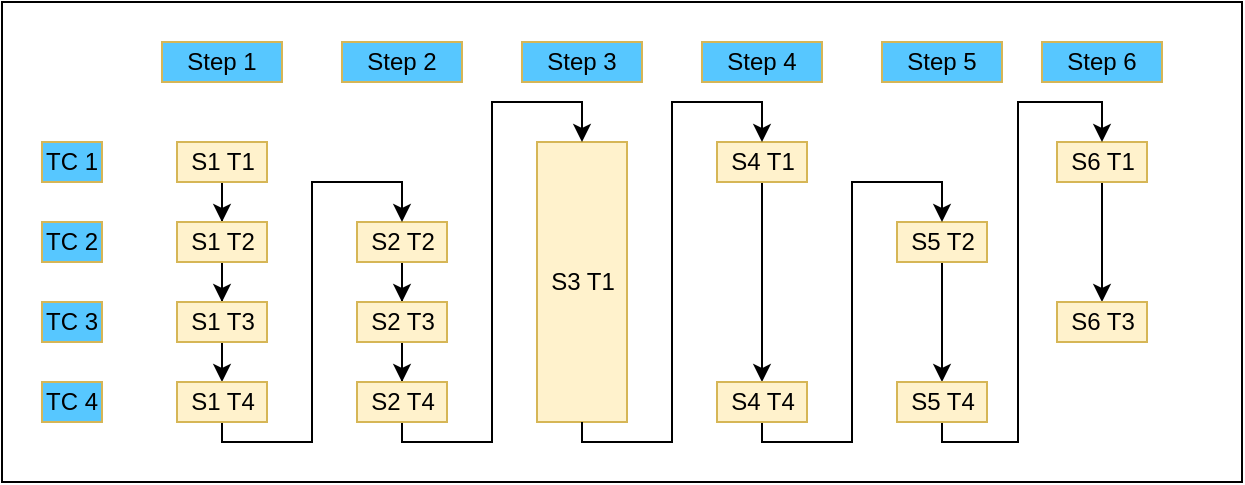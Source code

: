 <mxfile version="20.7.4" type="device"><diagram id="nJXfQM4QjthlyqHhvjIG" name="Page-1"><mxGraphModel dx="954" dy="604" grid="1" gridSize="10" guides="1" tooltips="1" connect="1" arrows="1" fold="1" page="1" pageScale="1" pageWidth="827" pageHeight="1169" math="0" shadow="0"><root><mxCell id="0"/><mxCell id="1" parent="0"/><mxCell id="zmw3wPM-PbJktyEantEa-1" style="edgeStyle=orthogonalEdgeStyle;rounded=0;orthogonalLoop=1;jettySize=auto;html=1;entryX=0.5;entryY=0;entryDx=0;entryDy=0;" parent="1" source="VXz8QMt4EUNVvuTrxdkn-1" target="VXz8QMt4EUNVvuTrxdkn-15" edge="1"><mxGeometry relative="1" as="geometry"/></mxCell><mxCell id="VXz8QMt4EUNVvuTrxdkn-1" value="S1 T1" style="rounded=0;whiteSpace=wrap;html=1;fillColor=#fff2cc;strokeColor=#d6b656;" parent="1" vertex="1"><mxGeometry x="127.5" y="130" width="45" height="20" as="geometry"/></mxCell><mxCell id="VXz8QMt4EUNVvuTrxdkn-2" value="TC 1" style="rounded=0;whiteSpace=wrap;html=1;fillColor=#57C7FF;strokeColor=#d6b656;" parent="1" vertex="1"><mxGeometry x="60" y="130" width="30" height="20" as="geometry"/></mxCell><mxCell id="VXz8QMt4EUNVvuTrxdkn-3" value="Step 1" style="rounded=0;whiteSpace=wrap;html=1;fillColor=#57C7FF;strokeColor=#d6b656;" parent="1" vertex="1"><mxGeometry x="120" y="80" width="60" height="20" as="geometry"/></mxCell><mxCell id="VXz8QMt4EUNVvuTrxdkn-4" value="TC 2" style="rounded=0;whiteSpace=wrap;html=1;fillColor=#57C7FF;strokeColor=#d6b656;" parent="1" vertex="1"><mxGeometry x="60" y="170" width="30" height="20" as="geometry"/></mxCell><mxCell id="VXz8QMt4EUNVvuTrxdkn-5" value="TC 3" style="rounded=0;whiteSpace=wrap;html=1;fillColor=#57C7FF;strokeColor=#d6b656;" parent="1" vertex="1"><mxGeometry x="60" y="210" width="30" height="20" as="geometry"/></mxCell><mxCell id="VXz8QMt4EUNVvuTrxdkn-6" value="TC 4" style="rounded=0;whiteSpace=wrap;html=1;fillColor=#57C7FF;strokeColor=#d6b656;" parent="1" vertex="1"><mxGeometry x="60" y="250" width="30" height="20" as="geometry"/></mxCell><mxCell id="VXz8QMt4EUNVvuTrxdkn-7" value="Step 2" style="rounded=0;whiteSpace=wrap;html=1;fillColor=#57C7FF;strokeColor=#d6b656;" parent="1" vertex="1"><mxGeometry x="210" y="80" width="60" height="20" as="geometry"/></mxCell><mxCell id="VXz8QMt4EUNVvuTrxdkn-8" value="Step 3" style="rounded=0;whiteSpace=wrap;html=1;fillColor=#57C7FF;strokeColor=#d6b656;" parent="1" vertex="1"><mxGeometry x="300" y="80" width="60" height="20" as="geometry"/></mxCell><mxCell id="VXz8QMt4EUNVvuTrxdkn-9" value="Step 4" style="rounded=0;whiteSpace=wrap;html=1;fillColor=#57C7FF;strokeColor=#d6b656;" parent="1" vertex="1"><mxGeometry x="390" y="80" width="60" height="20" as="geometry"/></mxCell><mxCell id="VXz8QMt4EUNVvuTrxdkn-10" value="Step 5" style="rounded=0;whiteSpace=wrap;html=1;fillColor=#57C7FF;strokeColor=#d6b656;" parent="1" vertex="1"><mxGeometry x="480" y="80" width="60" height="20" as="geometry"/></mxCell><mxCell id="VXz8QMt4EUNVvuTrxdkn-11" value="Step 6" style="rounded=0;whiteSpace=wrap;html=1;fillColor=#57C7FF;strokeColor=#d6b656;" parent="1" vertex="1"><mxGeometry x="560" y="80" width="60" height="20" as="geometry"/></mxCell><mxCell id="VXz8QMt4EUNVvuTrxdkn-12" value="S3 T1" style="rounded=0;whiteSpace=wrap;html=1;fillColor=#fff2cc;strokeColor=#d6b656;" parent="1" vertex="1"><mxGeometry x="307.5" y="130" width="45" height="140" as="geometry"/></mxCell><mxCell id="zmw3wPM-PbJktyEantEa-9" style="edgeStyle=orthogonalEdgeStyle;rounded=0;orthogonalLoop=1;jettySize=auto;html=1;entryX=0.5;entryY=0;entryDx=0;entryDy=0;" parent="1" source="VXz8QMt4EUNVvuTrxdkn-13" target="VXz8QMt4EUNVvuTrxdkn-26" edge="1"><mxGeometry relative="1" as="geometry"/></mxCell><mxCell id="VXz8QMt4EUNVvuTrxdkn-13" value="S4 T1" style="rounded=0;whiteSpace=wrap;html=1;fillColor=#fff2cc;strokeColor=#d6b656;" parent="1" vertex="1"><mxGeometry x="397.5" y="130" width="45" height="20" as="geometry"/></mxCell><mxCell id="zmw3wPM-PbJktyEantEa-11" style="edgeStyle=orthogonalEdgeStyle;rounded=0;orthogonalLoop=1;jettySize=auto;html=1;entryX=0.5;entryY=0;entryDx=0;entryDy=0;" parent="1" source="VXz8QMt4EUNVvuTrxdkn-14" target="VXz8QMt4EUNVvuTrxdkn-22" edge="1"><mxGeometry relative="1" as="geometry"/></mxCell><mxCell id="VXz8QMt4EUNVvuTrxdkn-14" value="S6 T1" style="rounded=0;whiteSpace=wrap;html=1;fillColor=#fff2cc;strokeColor=#d6b656;" parent="1" vertex="1"><mxGeometry x="567.5" y="130" width="45" height="20" as="geometry"/></mxCell><mxCell id="zmw3wPM-PbJktyEantEa-2" style="edgeStyle=orthogonalEdgeStyle;rounded=0;orthogonalLoop=1;jettySize=auto;html=1;entryX=0.5;entryY=0;entryDx=0;entryDy=0;" parent="1" source="VXz8QMt4EUNVvuTrxdkn-15" target="VXz8QMt4EUNVvuTrxdkn-19" edge="1"><mxGeometry relative="1" as="geometry"/></mxCell><mxCell id="VXz8QMt4EUNVvuTrxdkn-15" value="S1 T2" style="rounded=0;whiteSpace=wrap;html=1;fillColor=#fff2cc;strokeColor=#d6b656;" parent="1" vertex="1"><mxGeometry x="127.5" y="170" width="45" height="20" as="geometry"/></mxCell><mxCell id="zmw3wPM-PbJktyEantEa-4" style="edgeStyle=orthogonalEdgeStyle;rounded=0;orthogonalLoop=1;jettySize=auto;html=1;entryX=0.5;entryY=0;entryDx=0;entryDy=0;" parent="1" source="VXz8QMt4EUNVvuTrxdkn-16" target="VXz8QMt4EUNVvuTrxdkn-20" edge="1"><mxGeometry relative="1" as="geometry"/></mxCell><mxCell id="VXz8QMt4EUNVvuTrxdkn-16" value="S2 T2" style="rounded=0;whiteSpace=wrap;html=1;fillColor=#fff2cc;strokeColor=#d6b656;" parent="1" vertex="1"><mxGeometry x="217.5" y="170" width="45" height="20" as="geometry"/></mxCell><mxCell id="zmw3wPM-PbJktyEantEa-10" style="edgeStyle=orthogonalEdgeStyle;rounded=0;orthogonalLoop=1;jettySize=auto;html=1;entryX=0.5;entryY=0;entryDx=0;entryDy=0;" parent="1" source="VXz8QMt4EUNVvuTrxdkn-18" target="VXz8QMt4EUNVvuTrxdkn-27" edge="1"><mxGeometry relative="1" as="geometry"/></mxCell><mxCell id="VXz8QMt4EUNVvuTrxdkn-18" value="S5 T2" style="rounded=0;whiteSpace=wrap;html=1;fillColor=#fff2cc;strokeColor=#d6b656;" parent="1" vertex="1"><mxGeometry x="487.5" y="170" width="45" height="20" as="geometry"/></mxCell><mxCell id="zmw3wPM-PbJktyEantEa-3" style="edgeStyle=orthogonalEdgeStyle;rounded=0;orthogonalLoop=1;jettySize=auto;html=1;exitX=0.5;exitY=1;exitDx=0;exitDy=0;entryX=0.5;entryY=0;entryDx=0;entryDy=0;" parent="1" source="VXz8QMt4EUNVvuTrxdkn-19" target="VXz8QMt4EUNVvuTrxdkn-23" edge="1"><mxGeometry relative="1" as="geometry"/></mxCell><mxCell id="VXz8QMt4EUNVvuTrxdkn-19" value="S1 T3" style="rounded=0;whiteSpace=wrap;html=1;fillColor=#fff2cc;strokeColor=#d6b656;" parent="1" vertex="1"><mxGeometry x="127.5" y="210" width="45" height="20" as="geometry"/></mxCell><mxCell id="zmw3wPM-PbJktyEantEa-5" style="edgeStyle=orthogonalEdgeStyle;rounded=0;orthogonalLoop=1;jettySize=auto;html=1;entryX=0.5;entryY=0;entryDx=0;entryDy=0;" parent="1" source="VXz8QMt4EUNVvuTrxdkn-20" target="VXz8QMt4EUNVvuTrxdkn-24" edge="1"><mxGeometry relative="1" as="geometry"/></mxCell><mxCell id="VXz8QMt4EUNVvuTrxdkn-20" value="S2 T3" style="rounded=0;whiteSpace=wrap;html=1;fillColor=#fff2cc;strokeColor=#d6b656;" parent="1" vertex="1"><mxGeometry x="217.5" y="210" width="45" height="20" as="geometry"/></mxCell><mxCell id="VXz8QMt4EUNVvuTrxdkn-22" value="S6 T3" style="rounded=0;whiteSpace=wrap;html=1;fillColor=#fff2cc;strokeColor=#d6b656;" parent="1" vertex="1"><mxGeometry x="567.5" y="210" width="45" height="20" as="geometry"/></mxCell><mxCell id="zmw3wPM-PbJktyEantEa-12" style="edgeStyle=orthogonalEdgeStyle;rounded=0;orthogonalLoop=1;jettySize=auto;html=1;entryX=0.5;entryY=0;entryDx=0;entryDy=0;" parent="1" source="VXz8QMt4EUNVvuTrxdkn-23" target="VXz8QMt4EUNVvuTrxdkn-16" edge="1"><mxGeometry relative="1" as="geometry"><Array as="points"><mxPoint x="150" y="280"/><mxPoint x="195" y="280"/><mxPoint x="195" y="150"/><mxPoint x="240" y="150"/></Array></mxGeometry></mxCell><mxCell id="VXz8QMt4EUNVvuTrxdkn-23" value="S1 T4" style="rounded=0;whiteSpace=wrap;html=1;fillColor=#fff2cc;strokeColor=#d6b656;" parent="1" vertex="1"><mxGeometry x="127.5" y="250" width="45" height="20" as="geometry"/></mxCell><mxCell id="zmw3wPM-PbJktyEantEa-13" style="edgeStyle=orthogonalEdgeStyle;rounded=0;orthogonalLoop=1;jettySize=auto;html=1;entryX=0.5;entryY=0;entryDx=0;entryDy=0;" parent="1" source="VXz8QMt4EUNVvuTrxdkn-24" target="VXz8QMt4EUNVvuTrxdkn-12" edge="1"><mxGeometry relative="1" as="geometry"><Array as="points"><mxPoint x="240" y="280"/><mxPoint x="285" y="280"/><mxPoint x="285" y="110"/><mxPoint x="330" y="110"/></Array></mxGeometry></mxCell><mxCell id="VXz8QMt4EUNVvuTrxdkn-24" value="S2 T4" style="rounded=0;whiteSpace=wrap;html=1;fillColor=#fff2cc;strokeColor=#d6b656;" parent="1" vertex="1"><mxGeometry x="217.5" y="250" width="45" height="20" as="geometry"/></mxCell><mxCell id="zmw3wPM-PbJktyEantEa-14" style="edgeStyle=orthogonalEdgeStyle;rounded=0;orthogonalLoop=1;jettySize=auto;html=1;entryX=0.5;entryY=0;entryDx=0;entryDy=0;" parent="1" target="VXz8QMt4EUNVvuTrxdkn-13" edge="1"><mxGeometry relative="1" as="geometry"><Array as="points"><mxPoint x="330" y="280"/><mxPoint x="375" y="280"/><mxPoint x="375" y="110"/><mxPoint x="420" y="110"/></Array><mxPoint x="330" y="270" as="sourcePoint"/></mxGeometry></mxCell><mxCell id="zmw3wPM-PbJktyEantEa-15" style="edgeStyle=orthogonalEdgeStyle;rounded=0;orthogonalLoop=1;jettySize=auto;html=1;entryX=0.5;entryY=0;entryDx=0;entryDy=0;" parent="1" source="VXz8QMt4EUNVvuTrxdkn-26" target="VXz8QMt4EUNVvuTrxdkn-18" edge="1"><mxGeometry relative="1" as="geometry"><Array as="points"><mxPoint x="420" y="280"/><mxPoint x="465" y="280"/><mxPoint x="465" y="150"/><mxPoint x="510" y="150"/></Array></mxGeometry></mxCell><mxCell id="VXz8QMt4EUNVvuTrxdkn-26" value="S4 T4" style="rounded=0;whiteSpace=wrap;html=1;fillColor=#fff2cc;strokeColor=#d6b656;" parent="1" vertex="1"><mxGeometry x="397.5" y="250" width="45" height="20" as="geometry"/></mxCell><mxCell id="zmw3wPM-PbJktyEantEa-18" style="edgeStyle=orthogonalEdgeStyle;rounded=0;orthogonalLoop=1;jettySize=auto;html=1;entryX=0.5;entryY=0;entryDx=0;entryDy=0;" parent="1" source="VXz8QMt4EUNVvuTrxdkn-27" target="VXz8QMt4EUNVvuTrxdkn-14" edge="1"><mxGeometry relative="1" as="geometry"><Array as="points"><mxPoint x="510" y="280"/><mxPoint x="548" y="280"/><mxPoint x="548" y="110"/><mxPoint x="590" y="110"/></Array></mxGeometry></mxCell><mxCell id="VXz8QMt4EUNVvuTrxdkn-27" value="S5 T4" style="rounded=0;whiteSpace=wrap;html=1;fillColor=#fff2cc;strokeColor=#d6b656;" parent="1" vertex="1"><mxGeometry x="487.5" y="250" width="45" height="20" as="geometry"/></mxCell><mxCell id="ed6dG912-pwtbYWA_ZEj-3" value="" style="rounded=0;whiteSpace=wrap;html=1;fillColor=none;" vertex="1" parent="1"><mxGeometry x="40" y="60" width="620" height="240" as="geometry"/></mxCell></root></mxGraphModel></diagram></mxfile>